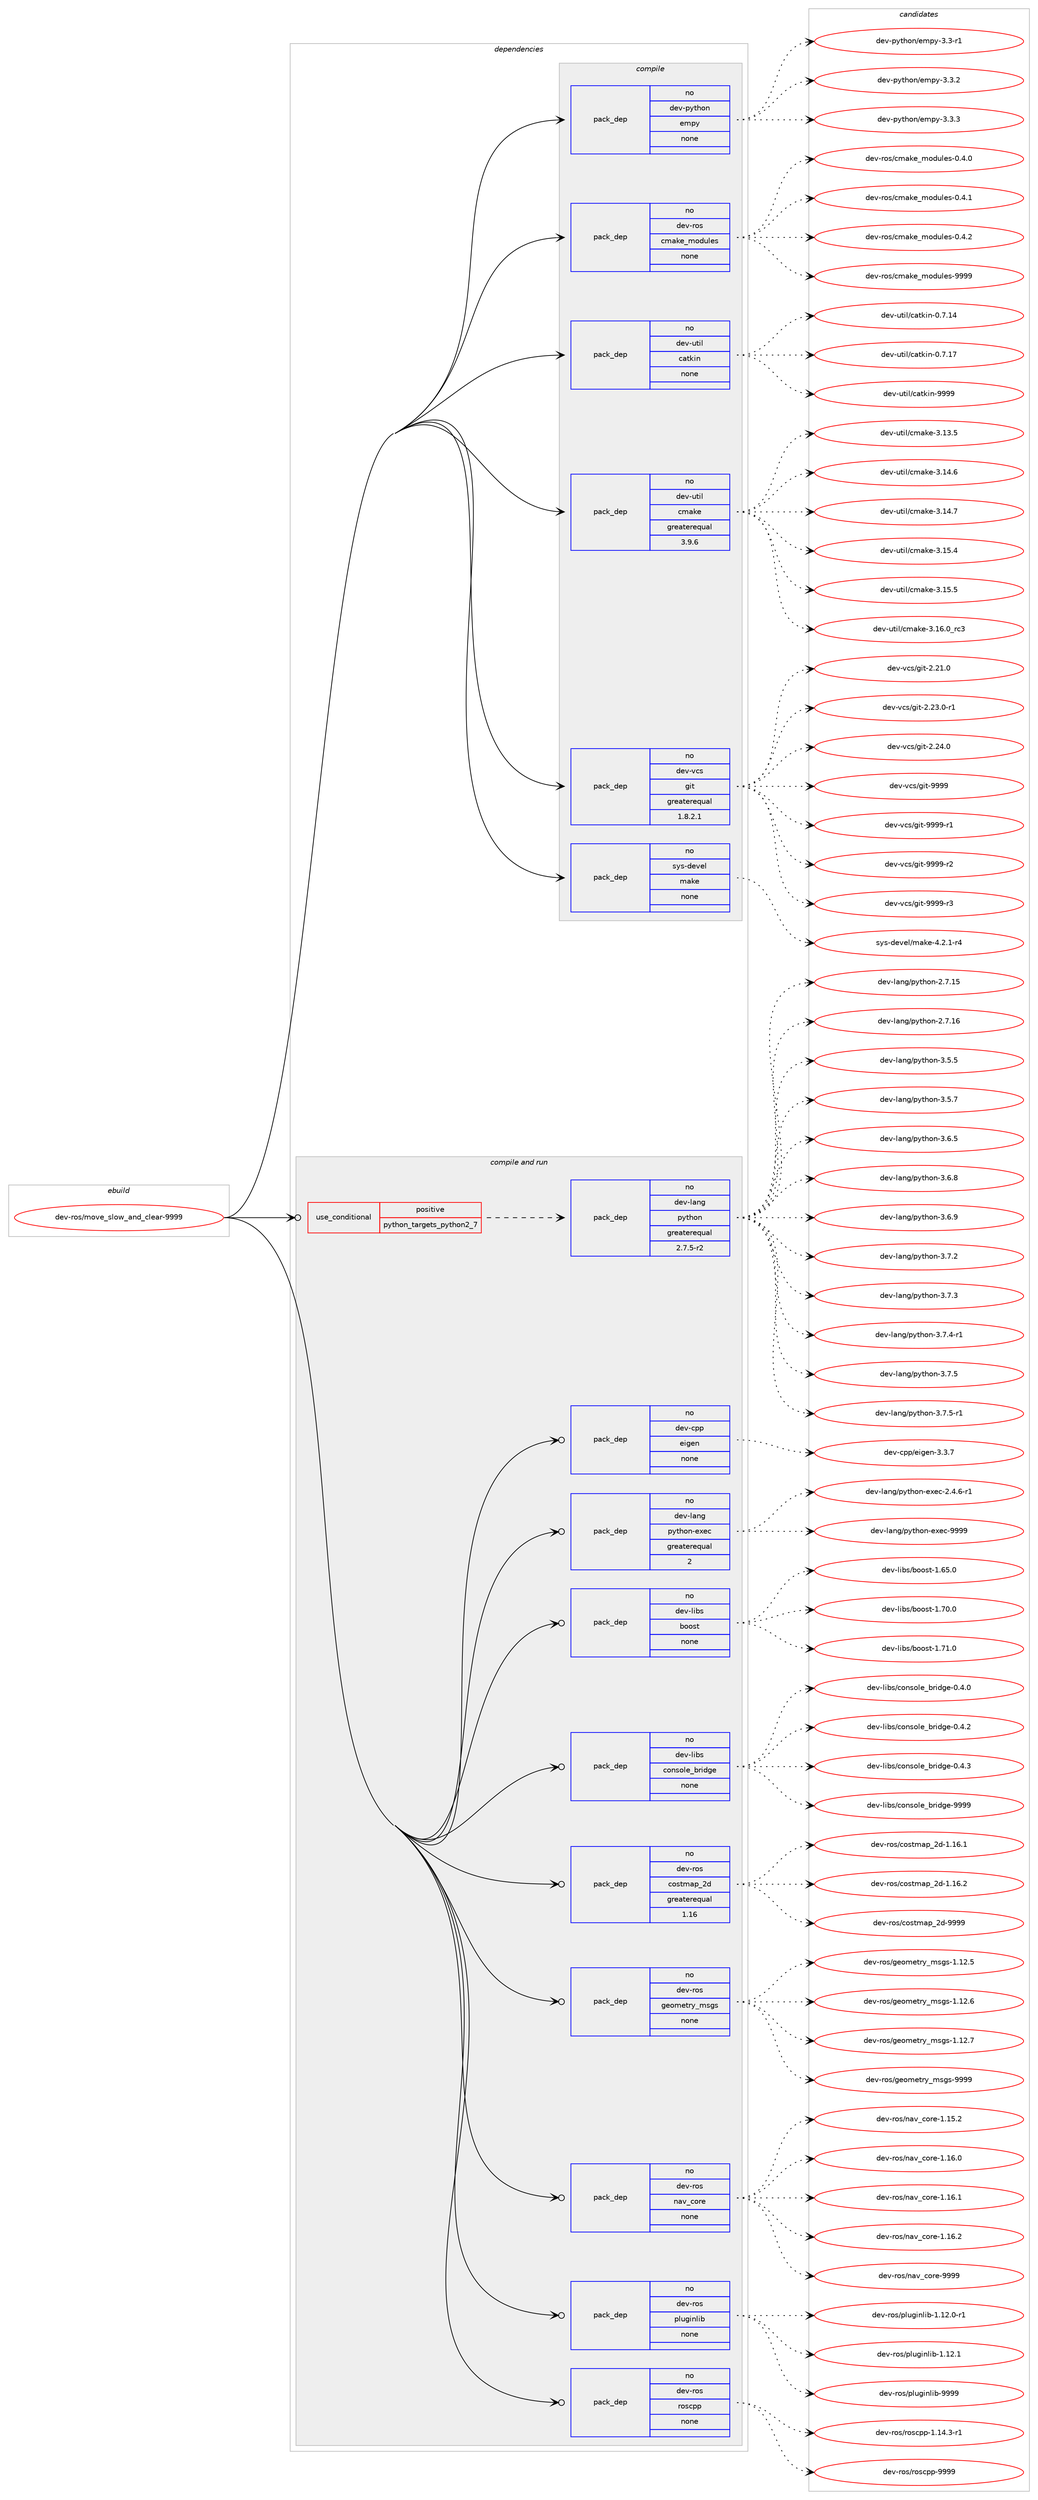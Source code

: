 digraph prolog {

# *************
# Graph options
# *************

newrank=true;
concentrate=true;
compound=true;
graph [rankdir=LR,fontname=Helvetica,fontsize=10,ranksep=1.5];#, ranksep=2.5, nodesep=0.2];
edge  [arrowhead=vee];
node  [fontname=Helvetica,fontsize=10];

# **********
# The ebuild
# **********

subgraph cluster_leftcol {
color=gray;
rank=same;
label=<<i>ebuild</i>>;
id [label="dev-ros/move_slow_and_clear-9999", color=red, width=4, href="../dev-ros/move_slow_and_clear-9999.svg"];
}

# ****************
# The dependencies
# ****************

subgraph cluster_midcol {
color=gray;
label=<<i>dependencies</i>>;
subgraph cluster_compile {
fillcolor="#eeeeee";
style=filled;
label=<<i>compile</i>>;
subgraph pack490728 {
dependency656478 [label=<<TABLE BORDER="0" CELLBORDER="1" CELLSPACING="0" CELLPADDING="4" WIDTH="220"><TR><TD ROWSPAN="6" CELLPADDING="30">pack_dep</TD></TR><TR><TD WIDTH="110">no</TD></TR><TR><TD>dev-python</TD></TR><TR><TD>empy</TD></TR><TR><TD>none</TD></TR><TR><TD></TD></TR></TABLE>>, shape=none, color=blue];
}
id:e -> dependency656478:w [weight=20,style="solid",arrowhead="vee"];
subgraph pack490729 {
dependency656479 [label=<<TABLE BORDER="0" CELLBORDER="1" CELLSPACING="0" CELLPADDING="4" WIDTH="220"><TR><TD ROWSPAN="6" CELLPADDING="30">pack_dep</TD></TR><TR><TD WIDTH="110">no</TD></TR><TR><TD>dev-ros</TD></TR><TR><TD>cmake_modules</TD></TR><TR><TD>none</TD></TR><TR><TD></TD></TR></TABLE>>, shape=none, color=blue];
}
id:e -> dependency656479:w [weight=20,style="solid",arrowhead="vee"];
subgraph pack490730 {
dependency656480 [label=<<TABLE BORDER="0" CELLBORDER="1" CELLSPACING="0" CELLPADDING="4" WIDTH="220"><TR><TD ROWSPAN="6" CELLPADDING="30">pack_dep</TD></TR><TR><TD WIDTH="110">no</TD></TR><TR><TD>dev-util</TD></TR><TR><TD>catkin</TD></TR><TR><TD>none</TD></TR><TR><TD></TD></TR></TABLE>>, shape=none, color=blue];
}
id:e -> dependency656480:w [weight=20,style="solid",arrowhead="vee"];
subgraph pack490731 {
dependency656481 [label=<<TABLE BORDER="0" CELLBORDER="1" CELLSPACING="0" CELLPADDING="4" WIDTH="220"><TR><TD ROWSPAN="6" CELLPADDING="30">pack_dep</TD></TR><TR><TD WIDTH="110">no</TD></TR><TR><TD>dev-util</TD></TR><TR><TD>cmake</TD></TR><TR><TD>greaterequal</TD></TR><TR><TD>3.9.6</TD></TR></TABLE>>, shape=none, color=blue];
}
id:e -> dependency656481:w [weight=20,style="solid",arrowhead="vee"];
subgraph pack490732 {
dependency656482 [label=<<TABLE BORDER="0" CELLBORDER="1" CELLSPACING="0" CELLPADDING="4" WIDTH="220"><TR><TD ROWSPAN="6" CELLPADDING="30">pack_dep</TD></TR><TR><TD WIDTH="110">no</TD></TR><TR><TD>dev-vcs</TD></TR><TR><TD>git</TD></TR><TR><TD>greaterequal</TD></TR><TR><TD>1.8.2.1</TD></TR></TABLE>>, shape=none, color=blue];
}
id:e -> dependency656482:w [weight=20,style="solid",arrowhead="vee"];
subgraph pack490733 {
dependency656483 [label=<<TABLE BORDER="0" CELLBORDER="1" CELLSPACING="0" CELLPADDING="4" WIDTH="220"><TR><TD ROWSPAN="6" CELLPADDING="30">pack_dep</TD></TR><TR><TD WIDTH="110">no</TD></TR><TR><TD>sys-devel</TD></TR><TR><TD>make</TD></TR><TR><TD>none</TD></TR><TR><TD></TD></TR></TABLE>>, shape=none, color=blue];
}
id:e -> dependency656483:w [weight=20,style="solid",arrowhead="vee"];
}
subgraph cluster_compileandrun {
fillcolor="#eeeeee";
style=filled;
label=<<i>compile and run</i>>;
subgraph cond153844 {
dependency656484 [label=<<TABLE BORDER="0" CELLBORDER="1" CELLSPACING="0" CELLPADDING="4"><TR><TD ROWSPAN="3" CELLPADDING="10">use_conditional</TD></TR><TR><TD>positive</TD></TR><TR><TD>python_targets_python2_7</TD></TR></TABLE>>, shape=none, color=red];
subgraph pack490734 {
dependency656485 [label=<<TABLE BORDER="0" CELLBORDER="1" CELLSPACING="0" CELLPADDING="4" WIDTH="220"><TR><TD ROWSPAN="6" CELLPADDING="30">pack_dep</TD></TR><TR><TD WIDTH="110">no</TD></TR><TR><TD>dev-lang</TD></TR><TR><TD>python</TD></TR><TR><TD>greaterequal</TD></TR><TR><TD>2.7.5-r2</TD></TR></TABLE>>, shape=none, color=blue];
}
dependency656484:e -> dependency656485:w [weight=20,style="dashed",arrowhead="vee"];
}
id:e -> dependency656484:w [weight=20,style="solid",arrowhead="odotvee"];
subgraph pack490735 {
dependency656486 [label=<<TABLE BORDER="0" CELLBORDER="1" CELLSPACING="0" CELLPADDING="4" WIDTH="220"><TR><TD ROWSPAN="6" CELLPADDING="30">pack_dep</TD></TR><TR><TD WIDTH="110">no</TD></TR><TR><TD>dev-cpp</TD></TR><TR><TD>eigen</TD></TR><TR><TD>none</TD></TR><TR><TD></TD></TR></TABLE>>, shape=none, color=blue];
}
id:e -> dependency656486:w [weight=20,style="solid",arrowhead="odotvee"];
subgraph pack490736 {
dependency656487 [label=<<TABLE BORDER="0" CELLBORDER="1" CELLSPACING="0" CELLPADDING="4" WIDTH="220"><TR><TD ROWSPAN="6" CELLPADDING="30">pack_dep</TD></TR><TR><TD WIDTH="110">no</TD></TR><TR><TD>dev-lang</TD></TR><TR><TD>python-exec</TD></TR><TR><TD>greaterequal</TD></TR><TR><TD>2</TD></TR></TABLE>>, shape=none, color=blue];
}
id:e -> dependency656487:w [weight=20,style="solid",arrowhead="odotvee"];
subgraph pack490737 {
dependency656488 [label=<<TABLE BORDER="0" CELLBORDER="1" CELLSPACING="0" CELLPADDING="4" WIDTH="220"><TR><TD ROWSPAN="6" CELLPADDING="30">pack_dep</TD></TR><TR><TD WIDTH="110">no</TD></TR><TR><TD>dev-libs</TD></TR><TR><TD>boost</TD></TR><TR><TD>none</TD></TR><TR><TD></TD></TR></TABLE>>, shape=none, color=blue];
}
id:e -> dependency656488:w [weight=20,style="solid",arrowhead="odotvee"];
subgraph pack490738 {
dependency656489 [label=<<TABLE BORDER="0" CELLBORDER="1" CELLSPACING="0" CELLPADDING="4" WIDTH="220"><TR><TD ROWSPAN="6" CELLPADDING="30">pack_dep</TD></TR><TR><TD WIDTH="110">no</TD></TR><TR><TD>dev-libs</TD></TR><TR><TD>console_bridge</TD></TR><TR><TD>none</TD></TR><TR><TD></TD></TR></TABLE>>, shape=none, color=blue];
}
id:e -> dependency656489:w [weight=20,style="solid",arrowhead="odotvee"];
subgraph pack490739 {
dependency656490 [label=<<TABLE BORDER="0" CELLBORDER="1" CELLSPACING="0" CELLPADDING="4" WIDTH="220"><TR><TD ROWSPAN="6" CELLPADDING="30">pack_dep</TD></TR><TR><TD WIDTH="110">no</TD></TR><TR><TD>dev-ros</TD></TR><TR><TD>costmap_2d</TD></TR><TR><TD>greaterequal</TD></TR><TR><TD>1.16</TD></TR></TABLE>>, shape=none, color=blue];
}
id:e -> dependency656490:w [weight=20,style="solid",arrowhead="odotvee"];
subgraph pack490740 {
dependency656491 [label=<<TABLE BORDER="0" CELLBORDER="1" CELLSPACING="0" CELLPADDING="4" WIDTH="220"><TR><TD ROWSPAN="6" CELLPADDING="30">pack_dep</TD></TR><TR><TD WIDTH="110">no</TD></TR><TR><TD>dev-ros</TD></TR><TR><TD>geometry_msgs</TD></TR><TR><TD>none</TD></TR><TR><TD></TD></TR></TABLE>>, shape=none, color=blue];
}
id:e -> dependency656491:w [weight=20,style="solid",arrowhead="odotvee"];
subgraph pack490741 {
dependency656492 [label=<<TABLE BORDER="0" CELLBORDER="1" CELLSPACING="0" CELLPADDING="4" WIDTH="220"><TR><TD ROWSPAN="6" CELLPADDING="30">pack_dep</TD></TR><TR><TD WIDTH="110">no</TD></TR><TR><TD>dev-ros</TD></TR><TR><TD>nav_core</TD></TR><TR><TD>none</TD></TR><TR><TD></TD></TR></TABLE>>, shape=none, color=blue];
}
id:e -> dependency656492:w [weight=20,style="solid",arrowhead="odotvee"];
subgraph pack490742 {
dependency656493 [label=<<TABLE BORDER="0" CELLBORDER="1" CELLSPACING="0" CELLPADDING="4" WIDTH="220"><TR><TD ROWSPAN="6" CELLPADDING="30">pack_dep</TD></TR><TR><TD WIDTH="110">no</TD></TR><TR><TD>dev-ros</TD></TR><TR><TD>pluginlib</TD></TR><TR><TD>none</TD></TR><TR><TD></TD></TR></TABLE>>, shape=none, color=blue];
}
id:e -> dependency656493:w [weight=20,style="solid",arrowhead="odotvee"];
subgraph pack490743 {
dependency656494 [label=<<TABLE BORDER="0" CELLBORDER="1" CELLSPACING="0" CELLPADDING="4" WIDTH="220"><TR><TD ROWSPAN="6" CELLPADDING="30">pack_dep</TD></TR><TR><TD WIDTH="110">no</TD></TR><TR><TD>dev-ros</TD></TR><TR><TD>roscpp</TD></TR><TR><TD>none</TD></TR><TR><TD></TD></TR></TABLE>>, shape=none, color=blue];
}
id:e -> dependency656494:w [weight=20,style="solid",arrowhead="odotvee"];
}
subgraph cluster_run {
fillcolor="#eeeeee";
style=filled;
label=<<i>run</i>>;
}
}

# **************
# The candidates
# **************

subgraph cluster_choices {
rank=same;
color=gray;
label=<<i>candidates</i>>;

subgraph choice490728 {
color=black;
nodesep=1;
choice1001011184511212111610411111047101109112121455146514511449 [label="dev-python/empy-3.3-r1", color=red, width=4,href="../dev-python/empy-3.3-r1.svg"];
choice1001011184511212111610411111047101109112121455146514650 [label="dev-python/empy-3.3.2", color=red, width=4,href="../dev-python/empy-3.3.2.svg"];
choice1001011184511212111610411111047101109112121455146514651 [label="dev-python/empy-3.3.3", color=red, width=4,href="../dev-python/empy-3.3.3.svg"];
dependency656478:e -> choice1001011184511212111610411111047101109112121455146514511449:w [style=dotted,weight="100"];
dependency656478:e -> choice1001011184511212111610411111047101109112121455146514650:w [style=dotted,weight="100"];
dependency656478:e -> choice1001011184511212111610411111047101109112121455146514651:w [style=dotted,weight="100"];
}
subgraph choice490729 {
color=black;
nodesep=1;
choice1001011184511411111547991099710710195109111100117108101115454846524648 [label="dev-ros/cmake_modules-0.4.0", color=red, width=4,href="../dev-ros/cmake_modules-0.4.0.svg"];
choice1001011184511411111547991099710710195109111100117108101115454846524649 [label="dev-ros/cmake_modules-0.4.1", color=red, width=4,href="../dev-ros/cmake_modules-0.4.1.svg"];
choice1001011184511411111547991099710710195109111100117108101115454846524650 [label="dev-ros/cmake_modules-0.4.2", color=red, width=4,href="../dev-ros/cmake_modules-0.4.2.svg"];
choice10010111845114111115479910997107101951091111001171081011154557575757 [label="dev-ros/cmake_modules-9999", color=red, width=4,href="../dev-ros/cmake_modules-9999.svg"];
dependency656479:e -> choice1001011184511411111547991099710710195109111100117108101115454846524648:w [style=dotted,weight="100"];
dependency656479:e -> choice1001011184511411111547991099710710195109111100117108101115454846524649:w [style=dotted,weight="100"];
dependency656479:e -> choice1001011184511411111547991099710710195109111100117108101115454846524650:w [style=dotted,weight="100"];
dependency656479:e -> choice10010111845114111115479910997107101951091111001171081011154557575757:w [style=dotted,weight="100"];
}
subgraph choice490730 {
color=black;
nodesep=1;
choice1001011184511711610510847999711610710511045484655464952 [label="dev-util/catkin-0.7.14", color=red, width=4,href="../dev-util/catkin-0.7.14.svg"];
choice1001011184511711610510847999711610710511045484655464955 [label="dev-util/catkin-0.7.17", color=red, width=4,href="../dev-util/catkin-0.7.17.svg"];
choice100101118451171161051084799971161071051104557575757 [label="dev-util/catkin-9999", color=red, width=4,href="../dev-util/catkin-9999.svg"];
dependency656480:e -> choice1001011184511711610510847999711610710511045484655464952:w [style=dotted,weight="100"];
dependency656480:e -> choice1001011184511711610510847999711610710511045484655464955:w [style=dotted,weight="100"];
dependency656480:e -> choice100101118451171161051084799971161071051104557575757:w [style=dotted,weight="100"];
}
subgraph choice490731 {
color=black;
nodesep=1;
choice1001011184511711610510847991099710710145514649514653 [label="dev-util/cmake-3.13.5", color=red, width=4,href="../dev-util/cmake-3.13.5.svg"];
choice1001011184511711610510847991099710710145514649524654 [label="dev-util/cmake-3.14.6", color=red, width=4,href="../dev-util/cmake-3.14.6.svg"];
choice1001011184511711610510847991099710710145514649524655 [label="dev-util/cmake-3.14.7", color=red, width=4,href="../dev-util/cmake-3.14.7.svg"];
choice1001011184511711610510847991099710710145514649534652 [label="dev-util/cmake-3.15.4", color=red, width=4,href="../dev-util/cmake-3.15.4.svg"];
choice1001011184511711610510847991099710710145514649534653 [label="dev-util/cmake-3.15.5", color=red, width=4,href="../dev-util/cmake-3.15.5.svg"];
choice1001011184511711610510847991099710710145514649544648951149951 [label="dev-util/cmake-3.16.0_rc3", color=red, width=4,href="../dev-util/cmake-3.16.0_rc3.svg"];
dependency656481:e -> choice1001011184511711610510847991099710710145514649514653:w [style=dotted,weight="100"];
dependency656481:e -> choice1001011184511711610510847991099710710145514649524654:w [style=dotted,weight="100"];
dependency656481:e -> choice1001011184511711610510847991099710710145514649524655:w [style=dotted,weight="100"];
dependency656481:e -> choice1001011184511711610510847991099710710145514649534652:w [style=dotted,weight="100"];
dependency656481:e -> choice1001011184511711610510847991099710710145514649534653:w [style=dotted,weight="100"];
dependency656481:e -> choice1001011184511711610510847991099710710145514649544648951149951:w [style=dotted,weight="100"];
}
subgraph choice490732 {
color=black;
nodesep=1;
choice10010111845118991154710310511645504650494648 [label="dev-vcs/git-2.21.0", color=red, width=4,href="../dev-vcs/git-2.21.0.svg"];
choice100101118451189911547103105116455046505146484511449 [label="dev-vcs/git-2.23.0-r1", color=red, width=4,href="../dev-vcs/git-2.23.0-r1.svg"];
choice10010111845118991154710310511645504650524648 [label="dev-vcs/git-2.24.0", color=red, width=4,href="../dev-vcs/git-2.24.0.svg"];
choice1001011184511899115471031051164557575757 [label="dev-vcs/git-9999", color=red, width=4,href="../dev-vcs/git-9999.svg"];
choice10010111845118991154710310511645575757574511449 [label="dev-vcs/git-9999-r1", color=red, width=4,href="../dev-vcs/git-9999-r1.svg"];
choice10010111845118991154710310511645575757574511450 [label="dev-vcs/git-9999-r2", color=red, width=4,href="../dev-vcs/git-9999-r2.svg"];
choice10010111845118991154710310511645575757574511451 [label="dev-vcs/git-9999-r3", color=red, width=4,href="../dev-vcs/git-9999-r3.svg"];
dependency656482:e -> choice10010111845118991154710310511645504650494648:w [style=dotted,weight="100"];
dependency656482:e -> choice100101118451189911547103105116455046505146484511449:w [style=dotted,weight="100"];
dependency656482:e -> choice10010111845118991154710310511645504650524648:w [style=dotted,weight="100"];
dependency656482:e -> choice1001011184511899115471031051164557575757:w [style=dotted,weight="100"];
dependency656482:e -> choice10010111845118991154710310511645575757574511449:w [style=dotted,weight="100"];
dependency656482:e -> choice10010111845118991154710310511645575757574511450:w [style=dotted,weight="100"];
dependency656482:e -> choice10010111845118991154710310511645575757574511451:w [style=dotted,weight="100"];
}
subgraph choice490733 {
color=black;
nodesep=1;
choice1151211154510010111810110847109971071014552465046494511452 [label="sys-devel/make-4.2.1-r4", color=red, width=4,href="../sys-devel/make-4.2.1-r4.svg"];
dependency656483:e -> choice1151211154510010111810110847109971071014552465046494511452:w [style=dotted,weight="100"];
}
subgraph choice490734 {
color=black;
nodesep=1;
choice10010111845108971101034711212111610411111045504655464953 [label="dev-lang/python-2.7.15", color=red, width=4,href="../dev-lang/python-2.7.15.svg"];
choice10010111845108971101034711212111610411111045504655464954 [label="dev-lang/python-2.7.16", color=red, width=4,href="../dev-lang/python-2.7.16.svg"];
choice100101118451089711010347112121116104111110455146534653 [label="dev-lang/python-3.5.5", color=red, width=4,href="../dev-lang/python-3.5.5.svg"];
choice100101118451089711010347112121116104111110455146534655 [label="dev-lang/python-3.5.7", color=red, width=4,href="../dev-lang/python-3.5.7.svg"];
choice100101118451089711010347112121116104111110455146544653 [label="dev-lang/python-3.6.5", color=red, width=4,href="../dev-lang/python-3.6.5.svg"];
choice100101118451089711010347112121116104111110455146544656 [label="dev-lang/python-3.6.8", color=red, width=4,href="../dev-lang/python-3.6.8.svg"];
choice100101118451089711010347112121116104111110455146544657 [label="dev-lang/python-3.6.9", color=red, width=4,href="../dev-lang/python-3.6.9.svg"];
choice100101118451089711010347112121116104111110455146554650 [label="dev-lang/python-3.7.2", color=red, width=4,href="../dev-lang/python-3.7.2.svg"];
choice100101118451089711010347112121116104111110455146554651 [label="dev-lang/python-3.7.3", color=red, width=4,href="../dev-lang/python-3.7.3.svg"];
choice1001011184510897110103471121211161041111104551465546524511449 [label="dev-lang/python-3.7.4-r1", color=red, width=4,href="../dev-lang/python-3.7.4-r1.svg"];
choice100101118451089711010347112121116104111110455146554653 [label="dev-lang/python-3.7.5", color=red, width=4,href="../dev-lang/python-3.7.5.svg"];
choice1001011184510897110103471121211161041111104551465546534511449 [label="dev-lang/python-3.7.5-r1", color=red, width=4,href="../dev-lang/python-3.7.5-r1.svg"];
dependency656485:e -> choice10010111845108971101034711212111610411111045504655464953:w [style=dotted,weight="100"];
dependency656485:e -> choice10010111845108971101034711212111610411111045504655464954:w [style=dotted,weight="100"];
dependency656485:e -> choice100101118451089711010347112121116104111110455146534653:w [style=dotted,weight="100"];
dependency656485:e -> choice100101118451089711010347112121116104111110455146534655:w [style=dotted,weight="100"];
dependency656485:e -> choice100101118451089711010347112121116104111110455146544653:w [style=dotted,weight="100"];
dependency656485:e -> choice100101118451089711010347112121116104111110455146544656:w [style=dotted,weight="100"];
dependency656485:e -> choice100101118451089711010347112121116104111110455146544657:w [style=dotted,weight="100"];
dependency656485:e -> choice100101118451089711010347112121116104111110455146554650:w [style=dotted,weight="100"];
dependency656485:e -> choice100101118451089711010347112121116104111110455146554651:w [style=dotted,weight="100"];
dependency656485:e -> choice1001011184510897110103471121211161041111104551465546524511449:w [style=dotted,weight="100"];
dependency656485:e -> choice100101118451089711010347112121116104111110455146554653:w [style=dotted,weight="100"];
dependency656485:e -> choice1001011184510897110103471121211161041111104551465546534511449:w [style=dotted,weight="100"];
}
subgraph choice490735 {
color=black;
nodesep=1;
choice100101118459911211247101105103101110455146514655 [label="dev-cpp/eigen-3.3.7", color=red, width=4,href="../dev-cpp/eigen-3.3.7.svg"];
dependency656486:e -> choice100101118459911211247101105103101110455146514655:w [style=dotted,weight="100"];
}
subgraph choice490736 {
color=black;
nodesep=1;
choice10010111845108971101034711212111610411111045101120101994550465246544511449 [label="dev-lang/python-exec-2.4.6-r1", color=red, width=4,href="../dev-lang/python-exec-2.4.6-r1.svg"];
choice10010111845108971101034711212111610411111045101120101994557575757 [label="dev-lang/python-exec-9999", color=red, width=4,href="../dev-lang/python-exec-9999.svg"];
dependency656487:e -> choice10010111845108971101034711212111610411111045101120101994550465246544511449:w [style=dotted,weight="100"];
dependency656487:e -> choice10010111845108971101034711212111610411111045101120101994557575757:w [style=dotted,weight="100"];
}
subgraph choice490737 {
color=black;
nodesep=1;
choice1001011184510810598115479811111111511645494654534648 [label="dev-libs/boost-1.65.0", color=red, width=4,href="../dev-libs/boost-1.65.0.svg"];
choice1001011184510810598115479811111111511645494655484648 [label="dev-libs/boost-1.70.0", color=red, width=4,href="../dev-libs/boost-1.70.0.svg"];
choice1001011184510810598115479811111111511645494655494648 [label="dev-libs/boost-1.71.0", color=red, width=4,href="../dev-libs/boost-1.71.0.svg"];
dependency656488:e -> choice1001011184510810598115479811111111511645494654534648:w [style=dotted,weight="100"];
dependency656488:e -> choice1001011184510810598115479811111111511645494655484648:w [style=dotted,weight="100"];
dependency656488:e -> choice1001011184510810598115479811111111511645494655494648:w [style=dotted,weight="100"];
}
subgraph choice490738 {
color=black;
nodesep=1;
choice100101118451081059811547991111101151111081019598114105100103101454846524648 [label="dev-libs/console_bridge-0.4.0", color=red, width=4,href="../dev-libs/console_bridge-0.4.0.svg"];
choice100101118451081059811547991111101151111081019598114105100103101454846524650 [label="dev-libs/console_bridge-0.4.2", color=red, width=4,href="../dev-libs/console_bridge-0.4.2.svg"];
choice100101118451081059811547991111101151111081019598114105100103101454846524651 [label="dev-libs/console_bridge-0.4.3", color=red, width=4,href="../dev-libs/console_bridge-0.4.3.svg"];
choice1001011184510810598115479911111011511110810195981141051001031014557575757 [label="dev-libs/console_bridge-9999", color=red, width=4,href="../dev-libs/console_bridge-9999.svg"];
dependency656489:e -> choice100101118451081059811547991111101151111081019598114105100103101454846524648:w [style=dotted,weight="100"];
dependency656489:e -> choice100101118451081059811547991111101151111081019598114105100103101454846524650:w [style=dotted,weight="100"];
dependency656489:e -> choice100101118451081059811547991111101151111081019598114105100103101454846524651:w [style=dotted,weight="100"];
dependency656489:e -> choice1001011184510810598115479911111011511110810195981141051001031014557575757:w [style=dotted,weight="100"];
}
subgraph choice490739 {
color=black;
nodesep=1;
choice10010111845114111115479911111511610997112955010045494649544649 [label="dev-ros/costmap_2d-1.16.1", color=red, width=4,href="../dev-ros/costmap_2d-1.16.1.svg"];
choice10010111845114111115479911111511610997112955010045494649544650 [label="dev-ros/costmap_2d-1.16.2", color=red, width=4,href="../dev-ros/costmap_2d-1.16.2.svg"];
choice1001011184511411111547991111151161099711295501004557575757 [label="dev-ros/costmap_2d-9999", color=red, width=4,href="../dev-ros/costmap_2d-9999.svg"];
dependency656490:e -> choice10010111845114111115479911111511610997112955010045494649544649:w [style=dotted,weight="100"];
dependency656490:e -> choice10010111845114111115479911111511610997112955010045494649544650:w [style=dotted,weight="100"];
dependency656490:e -> choice1001011184511411111547991111151161099711295501004557575757:w [style=dotted,weight="100"];
}
subgraph choice490740 {
color=black;
nodesep=1;
choice10010111845114111115471031011111091011161141219510911510311545494649504653 [label="dev-ros/geometry_msgs-1.12.5", color=red, width=4,href="../dev-ros/geometry_msgs-1.12.5.svg"];
choice10010111845114111115471031011111091011161141219510911510311545494649504654 [label="dev-ros/geometry_msgs-1.12.6", color=red, width=4,href="../dev-ros/geometry_msgs-1.12.6.svg"];
choice10010111845114111115471031011111091011161141219510911510311545494649504655 [label="dev-ros/geometry_msgs-1.12.7", color=red, width=4,href="../dev-ros/geometry_msgs-1.12.7.svg"];
choice1001011184511411111547103101111109101116114121951091151031154557575757 [label="dev-ros/geometry_msgs-9999", color=red, width=4,href="../dev-ros/geometry_msgs-9999.svg"];
dependency656491:e -> choice10010111845114111115471031011111091011161141219510911510311545494649504653:w [style=dotted,weight="100"];
dependency656491:e -> choice10010111845114111115471031011111091011161141219510911510311545494649504654:w [style=dotted,weight="100"];
dependency656491:e -> choice10010111845114111115471031011111091011161141219510911510311545494649504655:w [style=dotted,weight="100"];
dependency656491:e -> choice1001011184511411111547103101111109101116114121951091151031154557575757:w [style=dotted,weight="100"];
}
subgraph choice490741 {
color=black;
nodesep=1;
choice100101118451141111154711097118959911111410145494649534650 [label="dev-ros/nav_core-1.15.2", color=red, width=4,href="../dev-ros/nav_core-1.15.2.svg"];
choice100101118451141111154711097118959911111410145494649544648 [label="dev-ros/nav_core-1.16.0", color=red, width=4,href="../dev-ros/nav_core-1.16.0.svg"];
choice100101118451141111154711097118959911111410145494649544649 [label="dev-ros/nav_core-1.16.1", color=red, width=4,href="../dev-ros/nav_core-1.16.1.svg"];
choice100101118451141111154711097118959911111410145494649544650 [label="dev-ros/nav_core-1.16.2", color=red, width=4,href="../dev-ros/nav_core-1.16.2.svg"];
choice10010111845114111115471109711895991111141014557575757 [label="dev-ros/nav_core-9999", color=red, width=4,href="../dev-ros/nav_core-9999.svg"];
dependency656492:e -> choice100101118451141111154711097118959911111410145494649534650:w [style=dotted,weight="100"];
dependency656492:e -> choice100101118451141111154711097118959911111410145494649544648:w [style=dotted,weight="100"];
dependency656492:e -> choice100101118451141111154711097118959911111410145494649544649:w [style=dotted,weight="100"];
dependency656492:e -> choice100101118451141111154711097118959911111410145494649544650:w [style=dotted,weight="100"];
dependency656492:e -> choice10010111845114111115471109711895991111141014557575757:w [style=dotted,weight="100"];
}
subgraph choice490742 {
color=black;
nodesep=1;
choice100101118451141111154711210811710310511010810598454946495046484511449 [label="dev-ros/pluginlib-1.12.0-r1", color=red, width=4,href="../dev-ros/pluginlib-1.12.0-r1.svg"];
choice10010111845114111115471121081171031051101081059845494649504649 [label="dev-ros/pluginlib-1.12.1", color=red, width=4,href="../dev-ros/pluginlib-1.12.1.svg"];
choice1001011184511411111547112108117103105110108105984557575757 [label="dev-ros/pluginlib-9999", color=red, width=4,href="../dev-ros/pluginlib-9999.svg"];
dependency656493:e -> choice100101118451141111154711210811710310511010810598454946495046484511449:w [style=dotted,weight="100"];
dependency656493:e -> choice10010111845114111115471121081171031051101081059845494649504649:w [style=dotted,weight="100"];
dependency656493:e -> choice1001011184511411111547112108117103105110108105984557575757:w [style=dotted,weight="100"];
}
subgraph choice490743 {
color=black;
nodesep=1;
choice100101118451141111154711411111599112112454946495246514511449 [label="dev-ros/roscpp-1.14.3-r1", color=red, width=4,href="../dev-ros/roscpp-1.14.3-r1.svg"];
choice1001011184511411111547114111115991121124557575757 [label="dev-ros/roscpp-9999", color=red, width=4,href="../dev-ros/roscpp-9999.svg"];
dependency656494:e -> choice100101118451141111154711411111599112112454946495246514511449:w [style=dotted,weight="100"];
dependency656494:e -> choice1001011184511411111547114111115991121124557575757:w [style=dotted,weight="100"];
}
}

}
